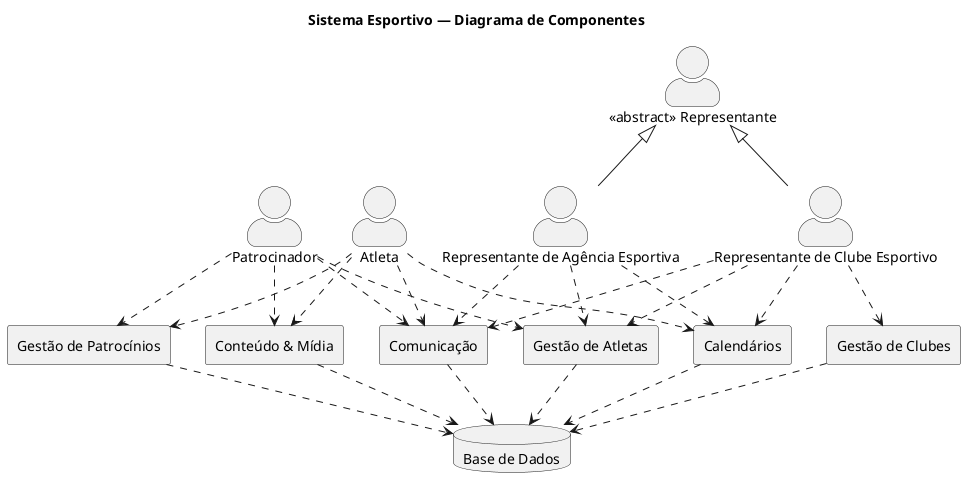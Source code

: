 @startuml componentes - atletas
title Sistema Esportivo — Diagrama de Componentes
skinparam componentStyle rectangle
skinparam actorStyle awesome

component "Conteúdo & Mídia"      as ConteudoMidia
component "Gestão de Patrocínios" as GestaoPatrocinios
component "Gestão de Atletas"     as GestaoAtletas
component "Gestão de Clubes"      as GestaoClubes
component "Calendários"           as Calendarios
component "Comunicação"           as Comunicacao
database  "Base de Dados"         as BaseDeDados

actor "Atleta" as Atleta
actor "Patrocinador" as Patrocinador
actor "<<abstract>> Representante" as Representante
actor "Representante de Agência Esportiva" as RepAgencia
actor "Representante de Clube Esportivo" as RepClube

Representante <|-- RepAgencia
Representante <|-- RepClube

' Relacionamentos do Atleta com componentes
Atleta ..> ConteudoMidia
Atleta ..> GestaoPatrocinios
Atleta ..> Calendarios
Atleta ..> Comunicacao

' Relacionamentos do Patrocinador com componentes (coerentes com uso real; sem acesso direto ao banco)
Patrocinador ..> ConteudoMidia
Patrocinador ..> GestaoPatrocinios
Patrocinador ..> GestaoAtletas
Patrocinador ..> Comunicacao

' Componentes acessam a base de dados
ConteudoMidia      ..> BaseDeDados
GestaoPatrocinios  ..> BaseDeDados
GestaoAtletas      ..> BaseDeDados
GestaoClubes       ..> BaseDeDados
Calendarios        ..> BaseDeDados
Comunicacao        ..> BaseDeDados

' Relacionamentos do Representante de Clube com componentes (sem relação com Gestão de Patrocínios)
RepClube ..> GestaoClubes
RepClube ..> GestaoAtletas
RepClube ..> Calendarios
RepClube ..> Comunicacao

' Relacionamentos do Representante de Agência Esportiva com componentes (sem relação com Gestão de Patrocínios)
RepAgencia ..> GestaoAtletas
RepAgencia ..> Calendarios
RepAgencia ..> Comunicacao
@enduml
